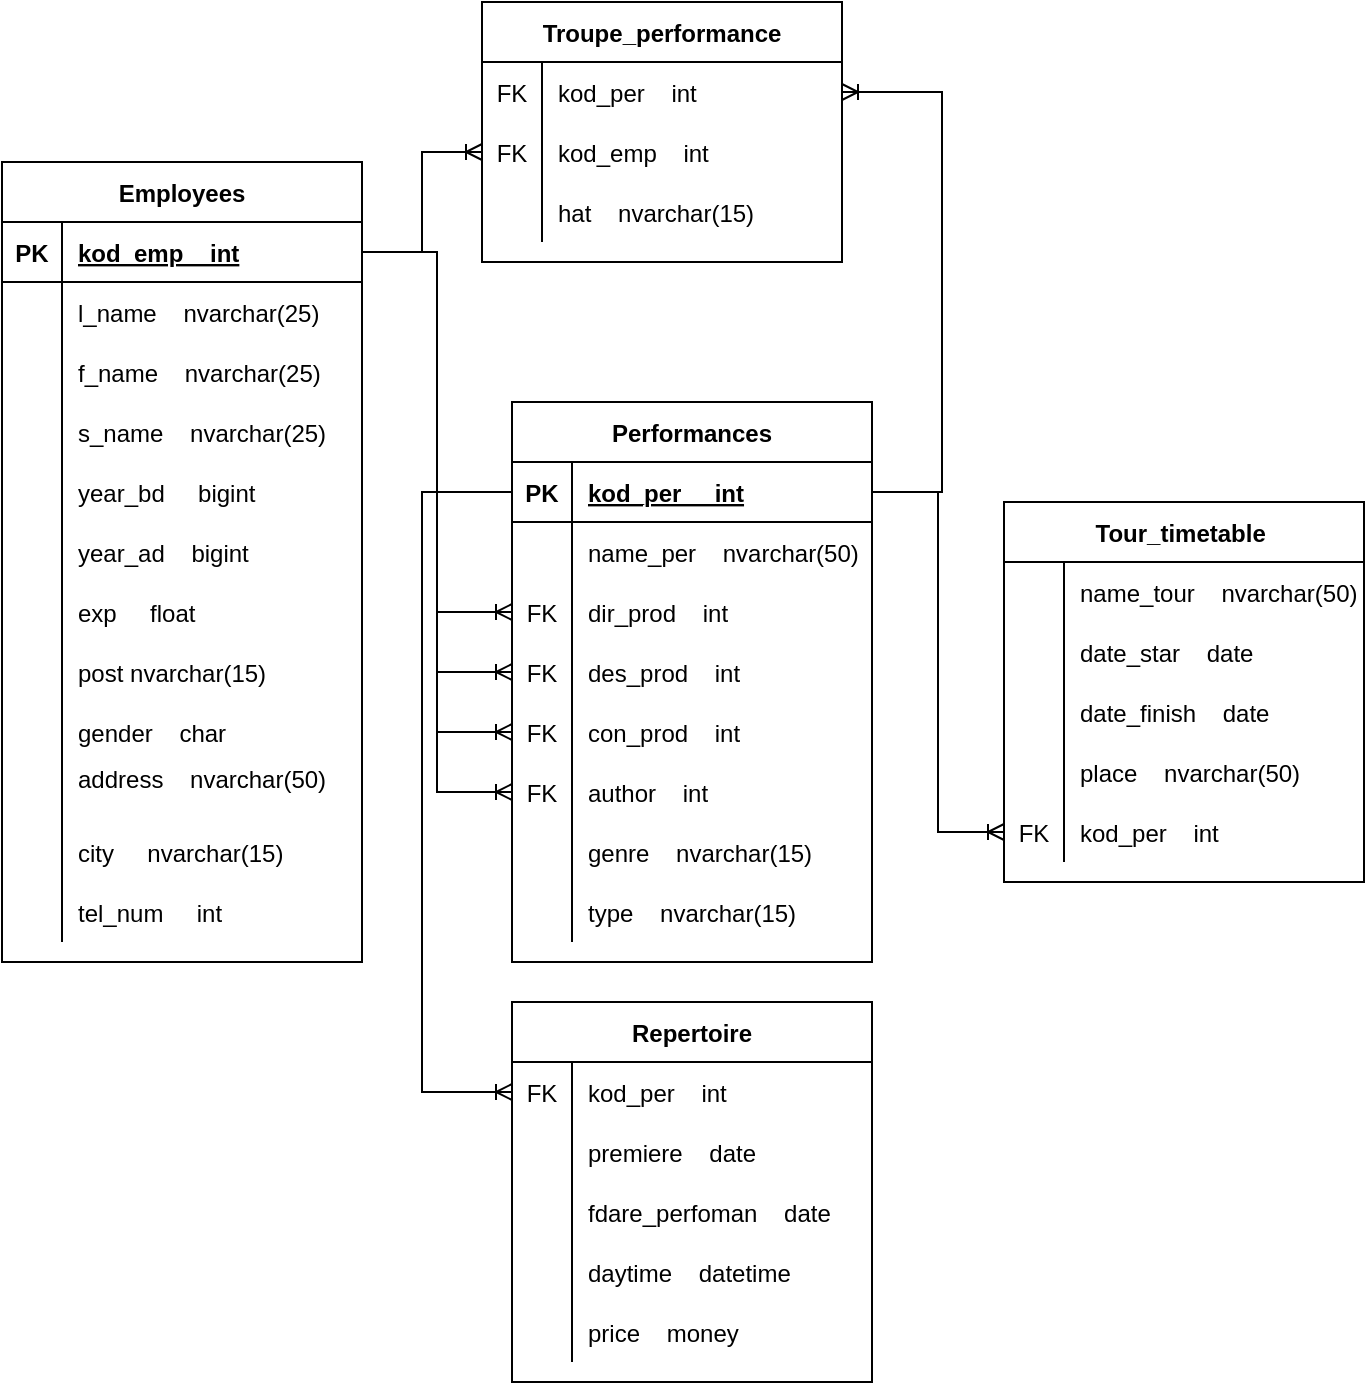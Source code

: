 <mxfile version="20.4.0" type="device"><diagram id="R2lEEEUBdFMjLlhIrx00" name="Page-1"><mxGraphModel dx="1422" dy="794" grid="1" gridSize="10" guides="1" tooltips="1" connect="1" arrows="1" fold="1" page="1" pageScale="1" pageWidth="850" pageHeight="1100" math="0" shadow="0" extFonts="Permanent Marker^https://fonts.googleapis.com/css?family=Permanent+Marker"><root><mxCell id="0"/><mxCell id="1" parent="0"/><mxCell id="HYyd09m2fiZDMfjm_vEj-1" value="Performances" style="shape=table;startSize=30;container=1;collapsible=1;childLayout=tableLayout;fixedRows=1;rowLines=0;fontStyle=1;align=center;resizeLast=1;" parent="1" vertex="1"><mxGeometry x="335" y="420" width="180" height="280" as="geometry"/></mxCell><mxCell id="HYyd09m2fiZDMfjm_vEj-2" value="" style="shape=tableRow;horizontal=0;startSize=0;swimlaneHead=0;swimlaneBody=0;fillColor=none;collapsible=0;dropTarget=0;points=[[0,0.5],[1,0.5]];portConstraint=eastwest;top=0;left=0;right=0;bottom=1;" parent="HYyd09m2fiZDMfjm_vEj-1" vertex="1"><mxGeometry y="30" width="180" height="30" as="geometry"/></mxCell><mxCell id="HYyd09m2fiZDMfjm_vEj-3" value="PK" style="shape=partialRectangle;connectable=0;fillColor=none;top=0;left=0;bottom=0;right=0;fontStyle=1;overflow=hidden;" parent="HYyd09m2fiZDMfjm_vEj-2" vertex="1"><mxGeometry width="30" height="30" as="geometry"><mxRectangle width="30" height="30" as="alternateBounds"/></mxGeometry></mxCell><mxCell id="HYyd09m2fiZDMfjm_vEj-4" value="kod_per     int" style="shape=partialRectangle;connectable=0;fillColor=none;top=0;left=0;bottom=0;right=0;align=left;spacingLeft=6;fontStyle=5;overflow=hidden;" parent="HYyd09m2fiZDMfjm_vEj-2" vertex="1"><mxGeometry x="30" width="150" height="30" as="geometry"><mxRectangle width="150" height="30" as="alternateBounds"/></mxGeometry></mxCell><mxCell id="HYyd09m2fiZDMfjm_vEj-5" value="" style="shape=tableRow;horizontal=0;startSize=0;swimlaneHead=0;swimlaneBody=0;fillColor=none;collapsible=0;dropTarget=0;points=[[0,0.5],[1,0.5]];portConstraint=eastwest;top=0;left=0;right=0;bottom=0;" parent="HYyd09m2fiZDMfjm_vEj-1" vertex="1"><mxGeometry y="60" width="180" height="30" as="geometry"/></mxCell><mxCell id="HYyd09m2fiZDMfjm_vEj-6" value="" style="shape=partialRectangle;connectable=0;fillColor=none;top=0;left=0;bottom=0;right=0;editable=1;overflow=hidden;" parent="HYyd09m2fiZDMfjm_vEj-5" vertex="1"><mxGeometry width="30" height="30" as="geometry"><mxRectangle width="30" height="30" as="alternateBounds"/></mxGeometry></mxCell><mxCell id="HYyd09m2fiZDMfjm_vEj-7" value="name_per    nvarchar(50)" style="shape=partialRectangle;connectable=0;fillColor=none;top=0;left=0;bottom=0;right=0;align=left;spacingLeft=6;overflow=hidden;" parent="HYyd09m2fiZDMfjm_vEj-5" vertex="1"><mxGeometry x="30" width="150" height="30" as="geometry"><mxRectangle width="150" height="30" as="alternateBounds"/></mxGeometry></mxCell><mxCell id="HYyd09m2fiZDMfjm_vEj-8" value="" style="shape=tableRow;horizontal=0;startSize=0;swimlaneHead=0;swimlaneBody=0;fillColor=none;collapsible=0;dropTarget=0;points=[[0,0.5],[1,0.5]];portConstraint=eastwest;top=0;left=0;right=0;bottom=0;" parent="HYyd09m2fiZDMfjm_vEj-1" vertex="1"><mxGeometry y="90" width="180" height="30" as="geometry"/></mxCell><mxCell id="HYyd09m2fiZDMfjm_vEj-9" value="FK" style="shape=partialRectangle;connectable=0;fillColor=none;top=0;left=0;bottom=0;right=0;editable=1;overflow=hidden;" parent="HYyd09m2fiZDMfjm_vEj-8" vertex="1"><mxGeometry width="30" height="30" as="geometry"><mxRectangle width="30" height="30" as="alternateBounds"/></mxGeometry></mxCell><mxCell id="HYyd09m2fiZDMfjm_vEj-10" value="dir_prod    int" style="shape=partialRectangle;connectable=0;fillColor=none;top=0;left=0;bottom=0;right=0;align=left;spacingLeft=6;overflow=hidden;" parent="HYyd09m2fiZDMfjm_vEj-8" vertex="1"><mxGeometry x="30" width="150" height="30" as="geometry"><mxRectangle width="150" height="30" as="alternateBounds"/></mxGeometry></mxCell><mxCell id="HYyd09m2fiZDMfjm_vEj-11" value="" style="shape=tableRow;horizontal=0;startSize=0;swimlaneHead=0;swimlaneBody=0;fillColor=none;collapsible=0;dropTarget=0;points=[[0,0.5],[1,0.5]];portConstraint=eastwest;top=0;left=0;right=0;bottom=0;" parent="HYyd09m2fiZDMfjm_vEj-1" vertex="1"><mxGeometry y="120" width="180" height="30" as="geometry"/></mxCell><mxCell id="HYyd09m2fiZDMfjm_vEj-12" value="FK" style="shape=partialRectangle;connectable=0;fillColor=none;top=0;left=0;bottom=0;right=0;editable=1;overflow=hidden;" parent="HYyd09m2fiZDMfjm_vEj-11" vertex="1"><mxGeometry width="30" height="30" as="geometry"><mxRectangle width="30" height="30" as="alternateBounds"/></mxGeometry></mxCell><mxCell id="HYyd09m2fiZDMfjm_vEj-13" value="des_prod    int" style="shape=partialRectangle;connectable=0;fillColor=none;top=0;left=0;bottom=0;right=0;align=left;spacingLeft=6;overflow=hidden;" parent="HYyd09m2fiZDMfjm_vEj-11" vertex="1"><mxGeometry x="30" width="150" height="30" as="geometry"><mxRectangle width="150" height="30" as="alternateBounds"/></mxGeometry></mxCell><mxCell id="HYyd09m2fiZDMfjm_vEj-88" style="shape=tableRow;horizontal=0;startSize=0;swimlaneHead=0;swimlaneBody=0;fillColor=none;collapsible=0;dropTarget=0;points=[[0,0.5],[1,0.5]];portConstraint=eastwest;top=0;left=0;right=0;bottom=0;" parent="HYyd09m2fiZDMfjm_vEj-1" vertex="1"><mxGeometry y="150" width="180" height="30" as="geometry"/></mxCell><mxCell id="HYyd09m2fiZDMfjm_vEj-89" value="FK" style="shape=partialRectangle;connectable=0;fillColor=none;top=0;left=0;bottom=0;right=0;editable=1;overflow=hidden;" parent="HYyd09m2fiZDMfjm_vEj-88" vertex="1"><mxGeometry width="30" height="30" as="geometry"><mxRectangle width="30" height="30" as="alternateBounds"/></mxGeometry></mxCell><mxCell id="HYyd09m2fiZDMfjm_vEj-90" value="con_prod    int" style="shape=partialRectangle;connectable=0;fillColor=none;top=0;left=0;bottom=0;right=0;align=left;spacingLeft=6;overflow=hidden;" parent="HYyd09m2fiZDMfjm_vEj-88" vertex="1"><mxGeometry x="30" width="150" height="30" as="geometry"><mxRectangle width="150" height="30" as="alternateBounds"/></mxGeometry></mxCell><mxCell id="HYyd09m2fiZDMfjm_vEj-91" style="shape=tableRow;horizontal=0;startSize=0;swimlaneHead=0;swimlaneBody=0;fillColor=none;collapsible=0;dropTarget=0;points=[[0,0.5],[1,0.5]];portConstraint=eastwest;top=0;left=0;right=0;bottom=0;" parent="HYyd09m2fiZDMfjm_vEj-1" vertex="1"><mxGeometry y="180" width="180" height="30" as="geometry"/></mxCell><mxCell id="HYyd09m2fiZDMfjm_vEj-92" value="FK" style="shape=partialRectangle;connectable=0;fillColor=none;top=0;left=0;bottom=0;right=0;editable=1;overflow=hidden;" parent="HYyd09m2fiZDMfjm_vEj-91" vertex="1"><mxGeometry width="30" height="30" as="geometry"><mxRectangle width="30" height="30" as="alternateBounds"/></mxGeometry></mxCell><mxCell id="HYyd09m2fiZDMfjm_vEj-93" value="author    int" style="shape=partialRectangle;connectable=0;fillColor=none;top=0;left=0;bottom=0;right=0;align=left;spacingLeft=6;overflow=hidden;" parent="HYyd09m2fiZDMfjm_vEj-91" vertex="1"><mxGeometry x="30" width="150" height="30" as="geometry"><mxRectangle width="150" height="30" as="alternateBounds"/></mxGeometry></mxCell><mxCell id="HYyd09m2fiZDMfjm_vEj-94" style="shape=tableRow;horizontal=0;startSize=0;swimlaneHead=0;swimlaneBody=0;fillColor=none;collapsible=0;dropTarget=0;points=[[0,0.5],[1,0.5]];portConstraint=eastwest;top=0;left=0;right=0;bottom=0;" parent="HYyd09m2fiZDMfjm_vEj-1" vertex="1"><mxGeometry y="210" width="180" height="30" as="geometry"/></mxCell><mxCell id="HYyd09m2fiZDMfjm_vEj-95" style="shape=partialRectangle;connectable=0;fillColor=none;top=0;left=0;bottom=0;right=0;editable=1;overflow=hidden;" parent="HYyd09m2fiZDMfjm_vEj-94" vertex="1"><mxGeometry width="30" height="30" as="geometry"><mxRectangle width="30" height="30" as="alternateBounds"/></mxGeometry></mxCell><mxCell id="HYyd09m2fiZDMfjm_vEj-96" value="genre    nvarchar(15)" style="shape=partialRectangle;connectable=0;fillColor=none;top=0;left=0;bottom=0;right=0;align=left;spacingLeft=6;overflow=hidden;" parent="HYyd09m2fiZDMfjm_vEj-94" vertex="1"><mxGeometry x="30" width="150" height="30" as="geometry"><mxRectangle width="150" height="30" as="alternateBounds"/></mxGeometry></mxCell><mxCell id="HYyd09m2fiZDMfjm_vEj-97" style="shape=tableRow;horizontal=0;startSize=0;swimlaneHead=0;swimlaneBody=0;fillColor=none;collapsible=0;dropTarget=0;points=[[0,0.5],[1,0.5]];portConstraint=eastwest;top=0;left=0;right=0;bottom=0;" parent="HYyd09m2fiZDMfjm_vEj-1" vertex="1"><mxGeometry y="240" width="180" height="30" as="geometry"/></mxCell><mxCell id="HYyd09m2fiZDMfjm_vEj-98" style="shape=partialRectangle;connectable=0;fillColor=none;top=0;left=0;bottom=0;right=0;editable=1;overflow=hidden;" parent="HYyd09m2fiZDMfjm_vEj-97" vertex="1"><mxGeometry width="30" height="30" as="geometry"><mxRectangle width="30" height="30" as="alternateBounds"/></mxGeometry></mxCell><mxCell id="HYyd09m2fiZDMfjm_vEj-99" value="type    nvarchar(15)" style="shape=partialRectangle;connectable=0;fillColor=none;top=0;left=0;bottom=0;right=0;align=left;spacingLeft=6;overflow=hidden;" parent="HYyd09m2fiZDMfjm_vEj-97" vertex="1"><mxGeometry x="30" width="150" height="30" as="geometry"><mxRectangle width="150" height="30" as="alternateBounds"/></mxGeometry></mxCell><mxCell id="HYyd09m2fiZDMfjm_vEj-14" value="Employees" style="shape=table;startSize=30;container=1;collapsible=1;childLayout=tableLayout;fixedRows=1;rowLines=0;fontStyle=1;align=center;resizeLast=1;" parent="1" vertex="1"><mxGeometry x="80" y="300" width="180" height="400" as="geometry"/></mxCell><mxCell id="HYyd09m2fiZDMfjm_vEj-15" value="" style="shape=tableRow;horizontal=0;startSize=0;swimlaneHead=0;swimlaneBody=0;fillColor=none;collapsible=0;dropTarget=0;points=[[0,0.5],[1,0.5]];portConstraint=eastwest;top=0;left=0;right=0;bottom=1;" parent="HYyd09m2fiZDMfjm_vEj-14" vertex="1"><mxGeometry y="30" width="180" height="30" as="geometry"/></mxCell><mxCell id="HYyd09m2fiZDMfjm_vEj-16" value="PK" style="shape=partialRectangle;connectable=0;fillColor=none;top=0;left=0;bottom=0;right=0;fontStyle=1;overflow=hidden;" parent="HYyd09m2fiZDMfjm_vEj-15" vertex="1"><mxGeometry width="30" height="30" as="geometry"><mxRectangle width="30" height="30" as="alternateBounds"/></mxGeometry></mxCell><mxCell id="HYyd09m2fiZDMfjm_vEj-17" value="kod_emp    int" style="shape=partialRectangle;connectable=0;fillColor=none;top=0;left=0;bottom=0;right=0;align=left;spacingLeft=6;fontStyle=5;overflow=hidden;" parent="HYyd09m2fiZDMfjm_vEj-15" vertex="1"><mxGeometry x="30" width="150" height="30" as="geometry"><mxRectangle width="150" height="30" as="alternateBounds"/></mxGeometry></mxCell><mxCell id="HYyd09m2fiZDMfjm_vEj-18" value="" style="shape=tableRow;horizontal=0;startSize=0;swimlaneHead=0;swimlaneBody=0;fillColor=none;collapsible=0;dropTarget=0;points=[[0,0.5],[1,0.5]];portConstraint=eastwest;top=0;left=0;right=0;bottom=0;" parent="HYyd09m2fiZDMfjm_vEj-14" vertex="1"><mxGeometry y="60" width="180" height="30" as="geometry"/></mxCell><mxCell id="HYyd09m2fiZDMfjm_vEj-19" value="" style="shape=partialRectangle;connectable=0;fillColor=none;top=0;left=0;bottom=0;right=0;editable=1;overflow=hidden;" parent="HYyd09m2fiZDMfjm_vEj-18" vertex="1"><mxGeometry width="30" height="30" as="geometry"><mxRectangle width="30" height="30" as="alternateBounds"/></mxGeometry></mxCell><mxCell id="HYyd09m2fiZDMfjm_vEj-20" value="l_name    nvarchar(25)" style="shape=partialRectangle;connectable=0;fillColor=none;top=0;left=0;bottom=0;right=0;align=left;spacingLeft=6;overflow=hidden;" parent="HYyd09m2fiZDMfjm_vEj-18" vertex="1"><mxGeometry x="30" width="150" height="30" as="geometry"><mxRectangle width="150" height="30" as="alternateBounds"/></mxGeometry></mxCell><mxCell id="HYyd09m2fiZDMfjm_vEj-21" value="" style="shape=tableRow;horizontal=0;startSize=0;swimlaneHead=0;swimlaneBody=0;fillColor=none;collapsible=0;dropTarget=0;points=[[0,0.5],[1,0.5]];portConstraint=eastwest;top=0;left=0;right=0;bottom=0;" parent="HYyd09m2fiZDMfjm_vEj-14" vertex="1"><mxGeometry y="90" width="180" height="30" as="geometry"/></mxCell><mxCell id="HYyd09m2fiZDMfjm_vEj-22" value="" style="shape=partialRectangle;connectable=0;fillColor=none;top=0;left=0;bottom=0;right=0;editable=1;overflow=hidden;" parent="HYyd09m2fiZDMfjm_vEj-21" vertex="1"><mxGeometry width="30" height="30" as="geometry"><mxRectangle width="30" height="30" as="alternateBounds"/></mxGeometry></mxCell><mxCell id="HYyd09m2fiZDMfjm_vEj-23" value="f_name    nvarchar(25)" style="shape=partialRectangle;connectable=0;fillColor=none;top=0;left=0;bottom=0;right=0;align=left;spacingLeft=6;overflow=hidden;" parent="HYyd09m2fiZDMfjm_vEj-21" vertex="1"><mxGeometry x="30" width="150" height="30" as="geometry"><mxRectangle width="150" height="30" as="alternateBounds"/></mxGeometry></mxCell><mxCell id="HYyd09m2fiZDMfjm_vEj-24" value="" style="shape=tableRow;horizontal=0;startSize=0;swimlaneHead=0;swimlaneBody=0;fillColor=none;collapsible=0;dropTarget=0;points=[[0,0.5],[1,0.5]];portConstraint=eastwest;top=0;left=0;right=0;bottom=0;" parent="HYyd09m2fiZDMfjm_vEj-14" vertex="1"><mxGeometry y="120" width="180" height="30" as="geometry"/></mxCell><mxCell id="HYyd09m2fiZDMfjm_vEj-25" value="" style="shape=partialRectangle;connectable=0;fillColor=none;top=0;left=0;bottom=0;right=0;editable=1;overflow=hidden;" parent="HYyd09m2fiZDMfjm_vEj-24" vertex="1"><mxGeometry width="30" height="30" as="geometry"><mxRectangle width="30" height="30" as="alternateBounds"/></mxGeometry></mxCell><mxCell id="HYyd09m2fiZDMfjm_vEj-26" value="s_name    nvarchar(25)" style="shape=partialRectangle;connectable=0;fillColor=none;top=0;left=0;bottom=0;right=0;align=left;spacingLeft=6;overflow=hidden;" parent="HYyd09m2fiZDMfjm_vEj-24" vertex="1"><mxGeometry x="30" width="150" height="30" as="geometry"><mxRectangle width="150" height="30" as="alternateBounds"/></mxGeometry></mxCell><mxCell id="HYyd09m2fiZDMfjm_vEj-64" style="shape=tableRow;horizontal=0;startSize=0;swimlaneHead=0;swimlaneBody=0;fillColor=none;collapsible=0;dropTarget=0;points=[[0,0.5],[1,0.5]];portConstraint=eastwest;top=0;left=0;right=0;bottom=0;" parent="HYyd09m2fiZDMfjm_vEj-14" vertex="1"><mxGeometry y="150" width="180" height="30" as="geometry"/></mxCell><mxCell id="HYyd09m2fiZDMfjm_vEj-65" style="shape=partialRectangle;connectable=0;fillColor=none;top=0;left=0;bottom=0;right=0;editable=1;overflow=hidden;" parent="HYyd09m2fiZDMfjm_vEj-64" vertex="1"><mxGeometry width="30" height="30" as="geometry"><mxRectangle width="30" height="30" as="alternateBounds"/></mxGeometry></mxCell><mxCell id="HYyd09m2fiZDMfjm_vEj-66" value="year_bd     bigint" style="shape=partialRectangle;connectable=0;fillColor=none;top=0;left=0;bottom=0;right=0;align=left;spacingLeft=6;overflow=hidden;" parent="HYyd09m2fiZDMfjm_vEj-64" vertex="1"><mxGeometry x="30" width="150" height="30" as="geometry"><mxRectangle width="150" height="30" as="alternateBounds"/></mxGeometry></mxCell><mxCell id="HYyd09m2fiZDMfjm_vEj-67" style="shape=tableRow;horizontal=0;startSize=0;swimlaneHead=0;swimlaneBody=0;fillColor=none;collapsible=0;dropTarget=0;points=[[0,0.5],[1,0.5]];portConstraint=eastwest;top=0;left=0;right=0;bottom=0;" parent="HYyd09m2fiZDMfjm_vEj-14" vertex="1"><mxGeometry y="180" width="180" height="30" as="geometry"/></mxCell><mxCell id="HYyd09m2fiZDMfjm_vEj-68" style="shape=partialRectangle;connectable=0;fillColor=none;top=0;left=0;bottom=0;right=0;editable=1;overflow=hidden;" parent="HYyd09m2fiZDMfjm_vEj-67" vertex="1"><mxGeometry width="30" height="30" as="geometry"><mxRectangle width="30" height="30" as="alternateBounds"/></mxGeometry></mxCell><mxCell id="HYyd09m2fiZDMfjm_vEj-69" value="year_ad    bigint" style="shape=partialRectangle;connectable=0;fillColor=none;top=0;left=0;bottom=0;right=0;align=left;spacingLeft=6;overflow=hidden;" parent="HYyd09m2fiZDMfjm_vEj-67" vertex="1"><mxGeometry x="30" width="150" height="30" as="geometry"><mxRectangle width="150" height="30" as="alternateBounds"/></mxGeometry></mxCell><mxCell id="HYyd09m2fiZDMfjm_vEj-70" style="shape=tableRow;horizontal=0;startSize=0;swimlaneHead=0;swimlaneBody=0;fillColor=none;collapsible=0;dropTarget=0;points=[[0,0.5],[1,0.5]];portConstraint=eastwest;top=0;left=0;right=0;bottom=0;" parent="HYyd09m2fiZDMfjm_vEj-14" vertex="1"><mxGeometry y="210" width="180" height="30" as="geometry"/></mxCell><mxCell id="HYyd09m2fiZDMfjm_vEj-71" style="shape=partialRectangle;connectable=0;fillColor=none;top=0;left=0;bottom=0;right=0;editable=1;overflow=hidden;" parent="HYyd09m2fiZDMfjm_vEj-70" vertex="1"><mxGeometry width="30" height="30" as="geometry"><mxRectangle width="30" height="30" as="alternateBounds"/></mxGeometry></mxCell><mxCell id="HYyd09m2fiZDMfjm_vEj-72" value="exp     float" style="shape=partialRectangle;connectable=0;fillColor=none;top=0;left=0;bottom=0;right=0;align=left;spacingLeft=6;overflow=hidden;" parent="HYyd09m2fiZDMfjm_vEj-70" vertex="1"><mxGeometry x="30" width="150" height="30" as="geometry"><mxRectangle width="150" height="30" as="alternateBounds"/></mxGeometry></mxCell><mxCell id="HYyd09m2fiZDMfjm_vEj-73" style="shape=tableRow;horizontal=0;startSize=0;swimlaneHead=0;swimlaneBody=0;fillColor=none;collapsible=0;dropTarget=0;points=[[0,0.5],[1,0.5]];portConstraint=eastwest;top=0;left=0;right=0;bottom=0;" parent="HYyd09m2fiZDMfjm_vEj-14" vertex="1"><mxGeometry y="240" width="180" height="30" as="geometry"/></mxCell><mxCell id="HYyd09m2fiZDMfjm_vEj-74" style="shape=partialRectangle;connectable=0;fillColor=none;top=0;left=0;bottom=0;right=0;editable=1;overflow=hidden;" parent="HYyd09m2fiZDMfjm_vEj-73" vertex="1"><mxGeometry width="30" height="30" as="geometry"><mxRectangle width="30" height="30" as="alternateBounds"/></mxGeometry></mxCell><mxCell id="HYyd09m2fiZDMfjm_vEj-75" value="post nvarchar(15)" style="shape=partialRectangle;connectable=0;fillColor=none;top=0;left=0;bottom=0;right=0;align=left;spacingLeft=6;overflow=hidden;" parent="HYyd09m2fiZDMfjm_vEj-73" vertex="1"><mxGeometry x="30" width="150" height="30" as="geometry"><mxRectangle width="150" height="30" as="alternateBounds"/></mxGeometry></mxCell><mxCell id="HYyd09m2fiZDMfjm_vEj-76" style="shape=tableRow;horizontal=0;startSize=0;swimlaneHead=0;swimlaneBody=0;fillColor=none;collapsible=0;dropTarget=0;points=[[0,0.5],[1,0.5]];portConstraint=eastwest;top=0;left=0;right=0;bottom=0;" parent="HYyd09m2fiZDMfjm_vEj-14" vertex="1"><mxGeometry y="270" width="180" height="30" as="geometry"/></mxCell><mxCell id="HYyd09m2fiZDMfjm_vEj-77" style="shape=partialRectangle;connectable=0;fillColor=none;top=0;left=0;bottom=0;right=0;editable=1;overflow=hidden;" parent="HYyd09m2fiZDMfjm_vEj-76" vertex="1"><mxGeometry width="30" height="30" as="geometry"><mxRectangle width="30" height="30" as="alternateBounds"/></mxGeometry></mxCell><mxCell id="HYyd09m2fiZDMfjm_vEj-78" value="gender    char " style="shape=partialRectangle;connectable=0;fillColor=none;top=0;left=0;bottom=0;right=0;align=left;spacingLeft=6;overflow=hidden;" parent="HYyd09m2fiZDMfjm_vEj-76" vertex="1"><mxGeometry x="30" width="150" height="30" as="geometry"><mxRectangle width="150" height="30" as="alternateBounds"/></mxGeometry></mxCell><mxCell id="HYyd09m2fiZDMfjm_vEj-79" style="shape=tableRow;horizontal=0;startSize=0;swimlaneHead=0;swimlaneBody=0;fillColor=none;collapsible=0;dropTarget=0;points=[[0,0.5],[1,0.5]];portConstraint=eastwest;top=0;left=0;right=0;bottom=0;" parent="HYyd09m2fiZDMfjm_vEj-14" vertex="1"><mxGeometry y="300" width="180" height="30" as="geometry"/></mxCell><mxCell id="HYyd09m2fiZDMfjm_vEj-80" style="shape=partialRectangle;connectable=0;fillColor=none;top=0;left=0;bottom=0;right=0;editable=1;overflow=hidden;" parent="HYyd09m2fiZDMfjm_vEj-79" vertex="1"><mxGeometry width="30" height="30" as="geometry"><mxRectangle width="30" height="30" as="alternateBounds"/></mxGeometry></mxCell><mxCell id="HYyd09m2fiZDMfjm_vEj-81" value="address    nvarchar(50)&#10; " style="shape=partialRectangle;connectable=0;fillColor=none;top=0;left=0;bottom=0;right=0;align=left;spacingLeft=6;overflow=hidden;" parent="HYyd09m2fiZDMfjm_vEj-79" vertex="1"><mxGeometry x="30" width="150" height="30" as="geometry"><mxRectangle width="150" height="30" as="alternateBounds"/></mxGeometry></mxCell><mxCell id="HYyd09m2fiZDMfjm_vEj-82" style="shape=tableRow;horizontal=0;startSize=0;swimlaneHead=0;swimlaneBody=0;fillColor=none;collapsible=0;dropTarget=0;points=[[0,0.5],[1,0.5]];portConstraint=eastwest;top=0;left=0;right=0;bottom=0;" parent="HYyd09m2fiZDMfjm_vEj-14" vertex="1"><mxGeometry y="330" width="180" height="30" as="geometry"/></mxCell><mxCell id="HYyd09m2fiZDMfjm_vEj-83" style="shape=partialRectangle;connectable=0;fillColor=none;top=0;left=0;bottom=0;right=0;editable=1;overflow=hidden;" parent="HYyd09m2fiZDMfjm_vEj-82" vertex="1"><mxGeometry width="30" height="30" as="geometry"><mxRectangle width="30" height="30" as="alternateBounds"/></mxGeometry></mxCell><mxCell id="HYyd09m2fiZDMfjm_vEj-84" value="city     nvarchar(15)" style="shape=partialRectangle;connectable=0;fillColor=none;top=0;left=0;bottom=0;right=0;align=left;spacingLeft=6;overflow=hidden;" parent="HYyd09m2fiZDMfjm_vEj-82" vertex="1"><mxGeometry x="30" width="150" height="30" as="geometry"><mxRectangle width="150" height="30" as="alternateBounds"/></mxGeometry></mxCell><mxCell id="HYyd09m2fiZDMfjm_vEj-85" style="shape=tableRow;horizontal=0;startSize=0;swimlaneHead=0;swimlaneBody=0;fillColor=none;collapsible=0;dropTarget=0;points=[[0,0.5],[1,0.5]];portConstraint=eastwest;top=0;left=0;right=0;bottom=0;" parent="HYyd09m2fiZDMfjm_vEj-14" vertex="1"><mxGeometry y="360" width="180" height="30" as="geometry"/></mxCell><mxCell id="HYyd09m2fiZDMfjm_vEj-86" style="shape=partialRectangle;connectable=0;fillColor=none;top=0;left=0;bottom=0;right=0;editable=1;overflow=hidden;" parent="HYyd09m2fiZDMfjm_vEj-85" vertex="1"><mxGeometry width="30" height="30" as="geometry"><mxRectangle width="30" height="30" as="alternateBounds"/></mxGeometry></mxCell><mxCell id="HYyd09m2fiZDMfjm_vEj-87" value="tel_num     int" style="shape=partialRectangle;connectable=0;fillColor=none;top=0;left=0;bottom=0;right=0;align=left;spacingLeft=6;overflow=hidden;" parent="HYyd09m2fiZDMfjm_vEj-85" vertex="1"><mxGeometry x="30" width="150" height="30" as="geometry"><mxRectangle width="150" height="30" as="alternateBounds"/></mxGeometry></mxCell><mxCell id="HYyd09m2fiZDMfjm_vEj-100" value="Tour_timetable " style="shape=table;startSize=30;container=1;collapsible=1;childLayout=tableLayout;fixedRows=1;rowLines=0;fontStyle=1;align=center;resizeLast=1;" parent="1" vertex="1"><mxGeometry x="581" y="470" width="180" height="190" as="geometry"/></mxCell><mxCell id="HYyd09m2fiZDMfjm_vEj-104" value="" style="shape=tableRow;horizontal=0;startSize=0;swimlaneHead=0;swimlaneBody=0;fillColor=none;collapsible=0;dropTarget=0;points=[[0,0.5],[1,0.5]];portConstraint=eastwest;top=0;left=0;right=0;bottom=0;" parent="HYyd09m2fiZDMfjm_vEj-100" vertex="1"><mxGeometry y="30" width="180" height="30" as="geometry"/></mxCell><mxCell id="HYyd09m2fiZDMfjm_vEj-105" value="" style="shape=partialRectangle;connectable=0;fillColor=none;top=0;left=0;bottom=0;right=0;editable=1;overflow=hidden;" parent="HYyd09m2fiZDMfjm_vEj-104" vertex="1"><mxGeometry width="30" height="30" as="geometry"><mxRectangle width="30" height="30" as="alternateBounds"/></mxGeometry></mxCell><mxCell id="HYyd09m2fiZDMfjm_vEj-106" value="name_tour    nvarchar(50)" style="shape=partialRectangle;connectable=0;fillColor=none;top=0;left=0;bottom=0;right=0;align=left;spacingLeft=6;overflow=hidden;" parent="HYyd09m2fiZDMfjm_vEj-104" vertex="1"><mxGeometry x="30" width="150" height="30" as="geometry"><mxRectangle width="150" height="30" as="alternateBounds"/></mxGeometry></mxCell><mxCell id="HYyd09m2fiZDMfjm_vEj-107" value="" style="shape=tableRow;horizontal=0;startSize=0;swimlaneHead=0;swimlaneBody=0;fillColor=none;collapsible=0;dropTarget=0;points=[[0,0.5],[1,0.5]];portConstraint=eastwest;top=0;left=0;right=0;bottom=0;" parent="HYyd09m2fiZDMfjm_vEj-100" vertex="1"><mxGeometry y="60" width="180" height="30" as="geometry"/></mxCell><mxCell id="HYyd09m2fiZDMfjm_vEj-108" value="" style="shape=partialRectangle;connectable=0;fillColor=none;top=0;left=0;bottom=0;right=0;editable=1;overflow=hidden;" parent="HYyd09m2fiZDMfjm_vEj-107" vertex="1"><mxGeometry width="30" height="30" as="geometry"><mxRectangle width="30" height="30" as="alternateBounds"/></mxGeometry></mxCell><mxCell id="HYyd09m2fiZDMfjm_vEj-109" value="date_star    date" style="shape=partialRectangle;connectable=0;fillColor=none;top=0;left=0;bottom=0;right=0;align=left;spacingLeft=6;overflow=hidden;" parent="HYyd09m2fiZDMfjm_vEj-107" vertex="1"><mxGeometry x="30" width="150" height="30" as="geometry"><mxRectangle width="150" height="30" as="alternateBounds"/></mxGeometry></mxCell><mxCell id="HYyd09m2fiZDMfjm_vEj-116" style="shape=tableRow;horizontal=0;startSize=0;swimlaneHead=0;swimlaneBody=0;fillColor=none;collapsible=0;dropTarget=0;points=[[0,0.5],[1,0.5]];portConstraint=eastwest;top=0;left=0;right=0;bottom=0;" parent="HYyd09m2fiZDMfjm_vEj-100" vertex="1"><mxGeometry y="90" width="180" height="30" as="geometry"/></mxCell><mxCell id="HYyd09m2fiZDMfjm_vEj-117" style="shape=partialRectangle;connectable=0;fillColor=none;top=0;left=0;bottom=0;right=0;editable=1;overflow=hidden;" parent="HYyd09m2fiZDMfjm_vEj-116" vertex="1"><mxGeometry width="30" height="30" as="geometry"><mxRectangle width="30" height="30" as="alternateBounds"/></mxGeometry></mxCell><mxCell id="HYyd09m2fiZDMfjm_vEj-118" value="date_finish    date" style="shape=partialRectangle;connectable=0;fillColor=none;top=0;left=0;bottom=0;right=0;align=left;spacingLeft=6;overflow=hidden;" parent="HYyd09m2fiZDMfjm_vEj-116" vertex="1"><mxGeometry x="30" width="150" height="30" as="geometry"><mxRectangle width="150" height="30" as="alternateBounds"/></mxGeometry></mxCell><mxCell id="HYyd09m2fiZDMfjm_vEj-122" style="shape=tableRow;horizontal=0;startSize=0;swimlaneHead=0;swimlaneBody=0;fillColor=none;collapsible=0;dropTarget=0;points=[[0,0.5],[1,0.5]];portConstraint=eastwest;top=0;left=0;right=0;bottom=0;" parent="HYyd09m2fiZDMfjm_vEj-100" vertex="1"><mxGeometry y="120" width="180" height="30" as="geometry"/></mxCell><mxCell id="HYyd09m2fiZDMfjm_vEj-123" style="shape=partialRectangle;connectable=0;fillColor=none;top=0;left=0;bottom=0;right=0;editable=1;overflow=hidden;" parent="HYyd09m2fiZDMfjm_vEj-122" vertex="1"><mxGeometry width="30" height="30" as="geometry"><mxRectangle width="30" height="30" as="alternateBounds"/></mxGeometry></mxCell><mxCell id="HYyd09m2fiZDMfjm_vEj-124" value="place    nvarchar(50)" style="shape=partialRectangle;connectable=0;fillColor=none;top=0;left=0;bottom=0;right=0;align=left;spacingLeft=6;overflow=hidden;" parent="HYyd09m2fiZDMfjm_vEj-122" vertex="1"><mxGeometry x="30" width="150" height="30" as="geometry"><mxRectangle width="150" height="30" as="alternateBounds"/></mxGeometry></mxCell><mxCell id="HYyd09m2fiZDMfjm_vEj-119" style="shape=tableRow;horizontal=0;startSize=0;swimlaneHead=0;swimlaneBody=0;fillColor=none;collapsible=0;dropTarget=0;points=[[0,0.5],[1,0.5]];portConstraint=eastwest;top=0;left=0;right=0;bottom=0;" parent="HYyd09m2fiZDMfjm_vEj-100" vertex="1"><mxGeometry y="150" width="180" height="30" as="geometry"/></mxCell><mxCell id="HYyd09m2fiZDMfjm_vEj-120" value="FK" style="shape=partialRectangle;connectable=0;fillColor=none;top=0;left=0;bottom=0;right=0;editable=1;overflow=hidden;" parent="HYyd09m2fiZDMfjm_vEj-119" vertex="1"><mxGeometry width="30" height="30" as="geometry"><mxRectangle width="30" height="30" as="alternateBounds"/></mxGeometry></mxCell><mxCell id="HYyd09m2fiZDMfjm_vEj-121" value="kod_per    int" style="shape=partialRectangle;connectable=0;fillColor=none;top=0;left=0;bottom=0;right=0;align=left;spacingLeft=6;overflow=hidden;" parent="HYyd09m2fiZDMfjm_vEj-119" vertex="1"><mxGeometry x="30" width="150" height="30" as="geometry"><mxRectangle width="150" height="30" as="alternateBounds"/></mxGeometry></mxCell><mxCell id="HYyd09m2fiZDMfjm_vEj-125" value="Troupe_performance" style="shape=table;startSize=30;container=1;collapsible=1;childLayout=tableLayout;fixedRows=1;rowLines=0;fontStyle=1;align=center;resizeLast=1;" parent="1" vertex="1"><mxGeometry x="320" y="220" width="180" height="130" as="geometry"/></mxCell><mxCell id="HYyd09m2fiZDMfjm_vEj-129" value="" style="shape=tableRow;horizontal=0;startSize=0;swimlaneHead=0;swimlaneBody=0;fillColor=none;collapsible=0;dropTarget=0;points=[[0,0.5],[1,0.5]];portConstraint=eastwest;top=0;left=0;right=0;bottom=0;" parent="HYyd09m2fiZDMfjm_vEj-125" vertex="1"><mxGeometry y="30" width="180" height="30" as="geometry"/></mxCell><mxCell id="HYyd09m2fiZDMfjm_vEj-130" value="FK" style="shape=partialRectangle;connectable=0;fillColor=none;top=0;left=0;bottom=0;right=0;editable=1;overflow=hidden;" parent="HYyd09m2fiZDMfjm_vEj-129" vertex="1"><mxGeometry width="30" height="30" as="geometry"><mxRectangle width="30" height="30" as="alternateBounds"/></mxGeometry></mxCell><mxCell id="HYyd09m2fiZDMfjm_vEj-131" value="kod_per    int" style="shape=partialRectangle;connectable=0;fillColor=none;top=0;left=0;bottom=0;right=0;align=left;spacingLeft=6;overflow=hidden;" parent="HYyd09m2fiZDMfjm_vEj-129" vertex="1"><mxGeometry x="30" width="150" height="30" as="geometry"><mxRectangle width="150" height="30" as="alternateBounds"/></mxGeometry></mxCell><mxCell id="HYyd09m2fiZDMfjm_vEj-132" value="" style="shape=tableRow;horizontal=0;startSize=0;swimlaneHead=0;swimlaneBody=0;fillColor=none;collapsible=0;dropTarget=0;points=[[0,0.5],[1,0.5]];portConstraint=eastwest;top=0;left=0;right=0;bottom=0;" parent="HYyd09m2fiZDMfjm_vEj-125" vertex="1"><mxGeometry y="60" width="180" height="30" as="geometry"/></mxCell><mxCell id="HYyd09m2fiZDMfjm_vEj-133" value="FK" style="shape=partialRectangle;connectable=0;fillColor=none;top=0;left=0;bottom=0;right=0;editable=1;overflow=hidden;" parent="HYyd09m2fiZDMfjm_vEj-132" vertex="1"><mxGeometry width="30" height="30" as="geometry"><mxRectangle width="30" height="30" as="alternateBounds"/></mxGeometry></mxCell><mxCell id="HYyd09m2fiZDMfjm_vEj-134" value="kod_emp    int" style="shape=partialRectangle;connectable=0;fillColor=none;top=0;left=0;bottom=0;right=0;align=left;spacingLeft=6;overflow=hidden;" parent="HYyd09m2fiZDMfjm_vEj-132" vertex="1"><mxGeometry x="30" width="150" height="30" as="geometry"><mxRectangle width="150" height="30" as="alternateBounds"/></mxGeometry></mxCell><mxCell id="HYyd09m2fiZDMfjm_vEj-135" value="" style="shape=tableRow;horizontal=0;startSize=0;swimlaneHead=0;swimlaneBody=0;fillColor=none;collapsible=0;dropTarget=0;points=[[0,0.5],[1,0.5]];portConstraint=eastwest;top=0;left=0;right=0;bottom=0;" parent="HYyd09m2fiZDMfjm_vEj-125" vertex="1"><mxGeometry y="90" width="180" height="30" as="geometry"/></mxCell><mxCell id="HYyd09m2fiZDMfjm_vEj-136" value="" style="shape=partialRectangle;connectable=0;fillColor=none;top=0;left=0;bottom=0;right=0;editable=1;overflow=hidden;" parent="HYyd09m2fiZDMfjm_vEj-135" vertex="1"><mxGeometry width="30" height="30" as="geometry"><mxRectangle width="30" height="30" as="alternateBounds"/></mxGeometry></mxCell><mxCell id="HYyd09m2fiZDMfjm_vEj-137" value="hat    nvarchar(15)" style="shape=partialRectangle;connectable=0;fillColor=none;top=0;left=0;bottom=0;right=0;align=left;spacingLeft=6;overflow=hidden;" parent="HYyd09m2fiZDMfjm_vEj-135" vertex="1"><mxGeometry x="30" width="150" height="30" as="geometry"><mxRectangle width="150" height="30" as="alternateBounds"/></mxGeometry></mxCell><mxCell id="HYyd09m2fiZDMfjm_vEj-138" value="Repertoire" style="shape=table;startSize=30;container=1;collapsible=1;childLayout=tableLayout;fixedRows=1;rowLines=0;fontStyle=1;align=center;resizeLast=1;" parent="1" vertex="1"><mxGeometry x="335" y="720" width="180" height="190" as="geometry"/></mxCell><mxCell id="HYyd09m2fiZDMfjm_vEj-142" value="" style="shape=tableRow;horizontal=0;startSize=0;swimlaneHead=0;swimlaneBody=0;fillColor=none;collapsible=0;dropTarget=0;points=[[0,0.5],[1,0.5]];portConstraint=eastwest;top=0;left=0;right=0;bottom=0;" parent="HYyd09m2fiZDMfjm_vEj-138" vertex="1"><mxGeometry y="30" width="180" height="30" as="geometry"/></mxCell><mxCell id="HYyd09m2fiZDMfjm_vEj-143" value="FK" style="shape=partialRectangle;connectable=0;fillColor=none;top=0;left=0;bottom=0;right=0;editable=1;overflow=hidden;" parent="HYyd09m2fiZDMfjm_vEj-142" vertex="1"><mxGeometry width="30" height="30" as="geometry"><mxRectangle width="30" height="30" as="alternateBounds"/></mxGeometry></mxCell><mxCell id="HYyd09m2fiZDMfjm_vEj-144" value="kod_per    int" style="shape=partialRectangle;connectable=0;fillColor=none;top=0;left=0;bottom=0;right=0;align=left;spacingLeft=6;overflow=hidden;" parent="HYyd09m2fiZDMfjm_vEj-142" vertex="1"><mxGeometry x="30" width="150" height="30" as="geometry"><mxRectangle width="150" height="30" as="alternateBounds"/></mxGeometry></mxCell><mxCell id="HYyd09m2fiZDMfjm_vEj-145" value="" style="shape=tableRow;horizontal=0;startSize=0;swimlaneHead=0;swimlaneBody=0;fillColor=none;collapsible=0;dropTarget=0;points=[[0,0.5],[1,0.5]];portConstraint=eastwest;top=0;left=0;right=0;bottom=0;" parent="HYyd09m2fiZDMfjm_vEj-138" vertex="1"><mxGeometry y="60" width="180" height="30" as="geometry"/></mxCell><mxCell id="HYyd09m2fiZDMfjm_vEj-146" value="" style="shape=partialRectangle;connectable=0;fillColor=none;top=0;left=0;bottom=0;right=0;editable=1;overflow=hidden;" parent="HYyd09m2fiZDMfjm_vEj-145" vertex="1"><mxGeometry width="30" height="30" as="geometry"><mxRectangle width="30" height="30" as="alternateBounds"/></mxGeometry></mxCell><mxCell id="HYyd09m2fiZDMfjm_vEj-147" value="premiere    date" style="shape=partialRectangle;connectable=0;fillColor=none;top=0;left=0;bottom=0;right=0;align=left;spacingLeft=6;overflow=hidden;" parent="HYyd09m2fiZDMfjm_vEj-145" vertex="1"><mxGeometry x="30" width="150" height="30" as="geometry"><mxRectangle width="150" height="30" as="alternateBounds"/></mxGeometry></mxCell><mxCell id="HYyd09m2fiZDMfjm_vEj-148" value="" style="shape=tableRow;horizontal=0;startSize=0;swimlaneHead=0;swimlaneBody=0;fillColor=none;collapsible=0;dropTarget=0;points=[[0,0.5],[1,0.5]];portConstraint=eastwest;top=0;left=0;right=0;bottom=0;" parent="HYyd09m2fiZDMfjm_vEj-138" vertex="1"><mxGeometry y="90" width="180" height="30" as="geometry"/></mxCell><mxCell id="HYyd09m2fiZDMfjm_vEj-149" value="" style="shape=partialRectangle;connectable=0;fillColor=none;top=0;left=0;bottom=0;right=0;editable=1;overflow=hidden;" parent="HYyd09m2fiZDMfjm_vEj-148" vertex="1"><mxGeometry width="30" height="30" as="geometry"><mxRectangle width="30" height="30" as="alternateBounds"/></mxGeometry></mxCell><mxCell id="HYyd09m2fiZDMfjm_vEj-150" value="fdare_perfoman    date" style="shape=partialRectangle;connectable=0;fillColor=none;top=0;left=0;bottom=0;right=0;align=left;spacingLeft=6;overflow=hidden;" parent="HYyd09m2fiZDMfjm_vEj-148" vertex="1"><mxGeometry x="30" width="150" height="30" as="geometry"><mxRectangle width="150" height="30" as="alternateBounds"/></mxGeometry></mxCell><mxCell id="HYyd09m2fiZDMfjm_vEj-154" style="shape=tableRow;horizontal=0;startSize=0;swimlaneHead=0;swimlaneBody=0;fillColor=none;collapsible=0;dropTarget=0;points=[[0,0.5],[1,0.5]];portConstraint=eastwest;top=0;left=0;right=0;bottom=0;" parent="HYyd09m2fiZDMfjm_vEj-138" vertex="1"><mxGeometry y="120" width="180" height="30" as="geometry"/></mxCell><mxCell id="HYyd09m2fiZDMfjm_vEj-155" style="shape=partialRectangle;connectable=0;fillColor=none;top=0;left=0;bottom=0;right=0;editable=1;overflow=hidden;" parent="HYyd09m2fiZDMfjm_vEj-154" vertex="1"><mxGeometry width="30" height="30" as="geometry"><mxRectangle width="30" height="30" as="alternateBounds"/></mxGeometry></mxCell><mxCell id="HYyd09m2fiZDMfjm_vEj-156" value="daytime    datetime" style="shape=partialRectangle;connectable=0;fillColor=none;top=0;left=0;bottom=0;right=0;align=left;spacingLeft=6;overflow=hidden;" parent="HYyd09m2fiZDMfjm_vEj-154" vertex="1"><mxGeometry x="30" width="150" height="30" as="geometry"><mxRectangle width="150" height="30" as="alternateBounds"/></mxGeometry></mxCell><mxCell id="HYyd09m2fiZDMfjm_vEj-157" style="shape=tableRow;horizontal=0;startSize=0;swimlaneHead=0;swimlaneBody=0;fillColor=none;collapsible=0;dropTarget=0;points=[[0,0.5],[1,0.5]];portConstraint=eastwest;top=0;left=0;right=0;bottom=0;" parent="HYyd09m2fiZDMfjm_vEj-138" vertex="1"><mxGeometry y="150" width="180" height="30" as="geometry"/></mxCell><mxCell id="HYyd09m2fiZDMfjm_vEj-158" style="shape=partialRectangle;connectable=0;fillColor=none;top=0;left=0;bottom=0;right=0;editable=1;overflow=hidden;" parent="HYyd09m2fiZDMfjm_vEj-157" vertex="1"><mxGeometry width="30" height="30" as="geometry"><mxRectangle width="30" height="30" as="alternateBounds"/></mxGeometry></mxCell><mxCell id="HYyd09m2fiZDMfjm_vEj-159" value="price    money" style="shape=partialRectangle;connectable=0;fillColor=none;top=0;left=0;bottom=0;right=0;align=left;spacingLeft=6;overflow=hidden;" parent="HYyd09m2fiZDMfjm_vEj-157" vertex="1"><mxGeometry x="30" width="150" height="30" as="geometry"><mxRectangle width="150" height="30" as="alternateBounds"/></mxGeometry></mxCell><mxCell id="HYyd09m2fiZDMfjm_vEj-160" value="" style="edgeStyle=entityRelationEdgeStyle;fontSize=12;html=1;endArrow=ERoneToMany;rounded=0;exitX=1;exitY=0.5;exitDx=0;exitDy=0;entryX=0;entryY=0.5;entryDx=0;entryDy=0;" parent="1" source="HYyd09m2fiZDMfjm_vEj-15" target="HYyd09m2fiZDMfjm_vEj-132" edge="1"><mxGeometry width="100" height="100" relative="1" as="geometry"><mxPoint x="370" y="650" as="sourcePoint"/><mxPoint x="470" y="550" as="targetPoint"/></mxGeometry></mxCell><mxCell id="HYyd09m2fiZDMfjm_vEj-161" value="" style="edgeStyle=elbowEdgeStyle;fontSize=12;html=1;endArrow=ERoneToMany;rounded=0;exitX=1;exitY=0.5;exitDx=0;exitDy=0;entryX=0;entryY=0.5;entryDx=0;entryDy=0;" parent="1" source="HYyd09m2fiZDMfjm_vEj-2" target="HYyd09m2fiZDMfjm_vEj-119" edge="1"><mxGeometry width="100" height="100" relative="1" as="geometry"><mxPoint x="370" y="650" as="sourcePoint"/><mxPoint x="470" y="550" as="targetPoint"/></mxGeometry></mxCell><mxCell id="HYyd09m2fiZDMfjm_vEj-162" value="" style="edgeStyle=elbowEdgeStyle;fontSize=12;html=1;endArrow=ERoneToMany;rounded=0;exitX=0;exitY=0.5;exitDx=0;exitDy=0;entryX=0;entryY=0.5;entryDx=0;entryDy=0;" parent="1" source="HYyd09m2fiZDMfjm_vEj-2" target="HYyd09m2fiZDMfjm_vEj-142" edge="1"><mxGeometry width="100" height="100" relative="1" as="geometry"><mxPoint x="370" y="650" as="sourcePoint"/><mxPoint x="470" y="550" as="targetPoint"/><Array as="points"><mxPoint x="290" y="650"/></Array></mxGeometry></mxCell><mxCell id="HYyd09m2fiZDMfjm_vEj-163" value="" style="edgeStyle=elbowEdgeStyle;fontSize=12;html=1;endArrow=ERoneToMany;rounded=0;" parent="1" target="HYyd09m2fiZDMfjm_vEj-129" edge="1"><mxGeometry width="100" height="100" relative="1" as="geometry"><mxPoint x="520" y="465" as="sourcePoint"/><mxPoint x="470" y="670" as="targetPoint"/><Array as="points"><mxPoint x="550" y="400"/><mxPoint x="560" y="360"/></Array></mxGeometry></mxCell><mxCell id="HYyd09m2fiZDMfjm_vEj-164" value="" style="edgeStyle=elbowEdgeStyle;fontSize=12;html=1;endArrow=ERoneToMany;rounded=0;exitX=1;exitY=0.5;exitDx=0;exitDy=0;entryX=0;entryY=0.5;entryDx=0;entryDy=0;" parent="1" source="HYyd09m2fiZDMfjm_vEj-15" target="HYyd09m2fiZDMfjm_vEj-8" edge="1"><mxGeometry width="100" height="100" relative="1" as="geometry"><mxPoint x="370" y="630" as="sourcePoint"/><mxPoint x="470" y="530" as="targetPoint"/></mxGeometry></mxCell><mxCell id="HYyd09m2fiZDMfjm_vEj-165" value="" style="edgeStyle=elbowEdgeStyle;fontSize=12;html=1;endArrow=ERoneToMany;rounded=0;exitX=1;exitY=0.5;exitDx=0;exitDy=0;entryX=0;entryY=0.5;entryDx=0;entryDy=0;" parent="1" source="HYyd09m2fiZDMfjm_vEj-15" target="HYyd09m2fiZDMfjm_vEj-11" edge="1"><mxGeometry width="100" height="100" relative="1" as="geometry"><mxPoint x="270" y="355" as="sourcePoint"/><mxPoint x="345" y="535" as="targetPoint"/></mxGeometry></mxCell><mxCell id="HYyd09m2fiZDMfjm_vEj-166" value="" style="edgeStyle=elbowEdgeStyle;fontSize=12;html=1;endArrow=ERoneToMany;rounded=0;exitX=1;exitY=0.5;exitDx=0;exitDy=0;entryX=0;entryY=0.5;entryDx=0;entryDy=0;" parent="1" source="HYyd09m2fiZDMfjm_vEj-15" target="HYyd09m2fiZDMfjm_vEj-88" edge="1"><mxGeometry width="100" height="100" relative="1" as="geometry"><mxPoint x="280" y="365" as="sourcePoint"/><mxPoint x="355" y="545" as="targetPoint"/></mxGeometry></mxCell><mxCell id="HYyd09m2fiZDMfjm_vEj-167" value="" style="edgeStyle=elbowEdgeStyle;fontSize=12;html=1;endArrow=ERoneToMany;rounded=0;exitX=1;exitY=0.5;exitDx=0;exitDy=0;entryX=0;entryY=0.5;entryDx=0;entryDy=0;" parent="1" source="HYyd09m2fiZDMfjm_vEj-15" target="HYyd09m2fiZDMfjm_vEj-91" edge="1"><mxGeometry width="100" height="100" relative="1" as="geometry"><mxPoint x="290" y="375" as="sourcePoint"/><mxPoint x="365" y="555" as="targetPoint"/></mxGeometry></mxCell></root></mxGraphModel></diagram></mxfile>